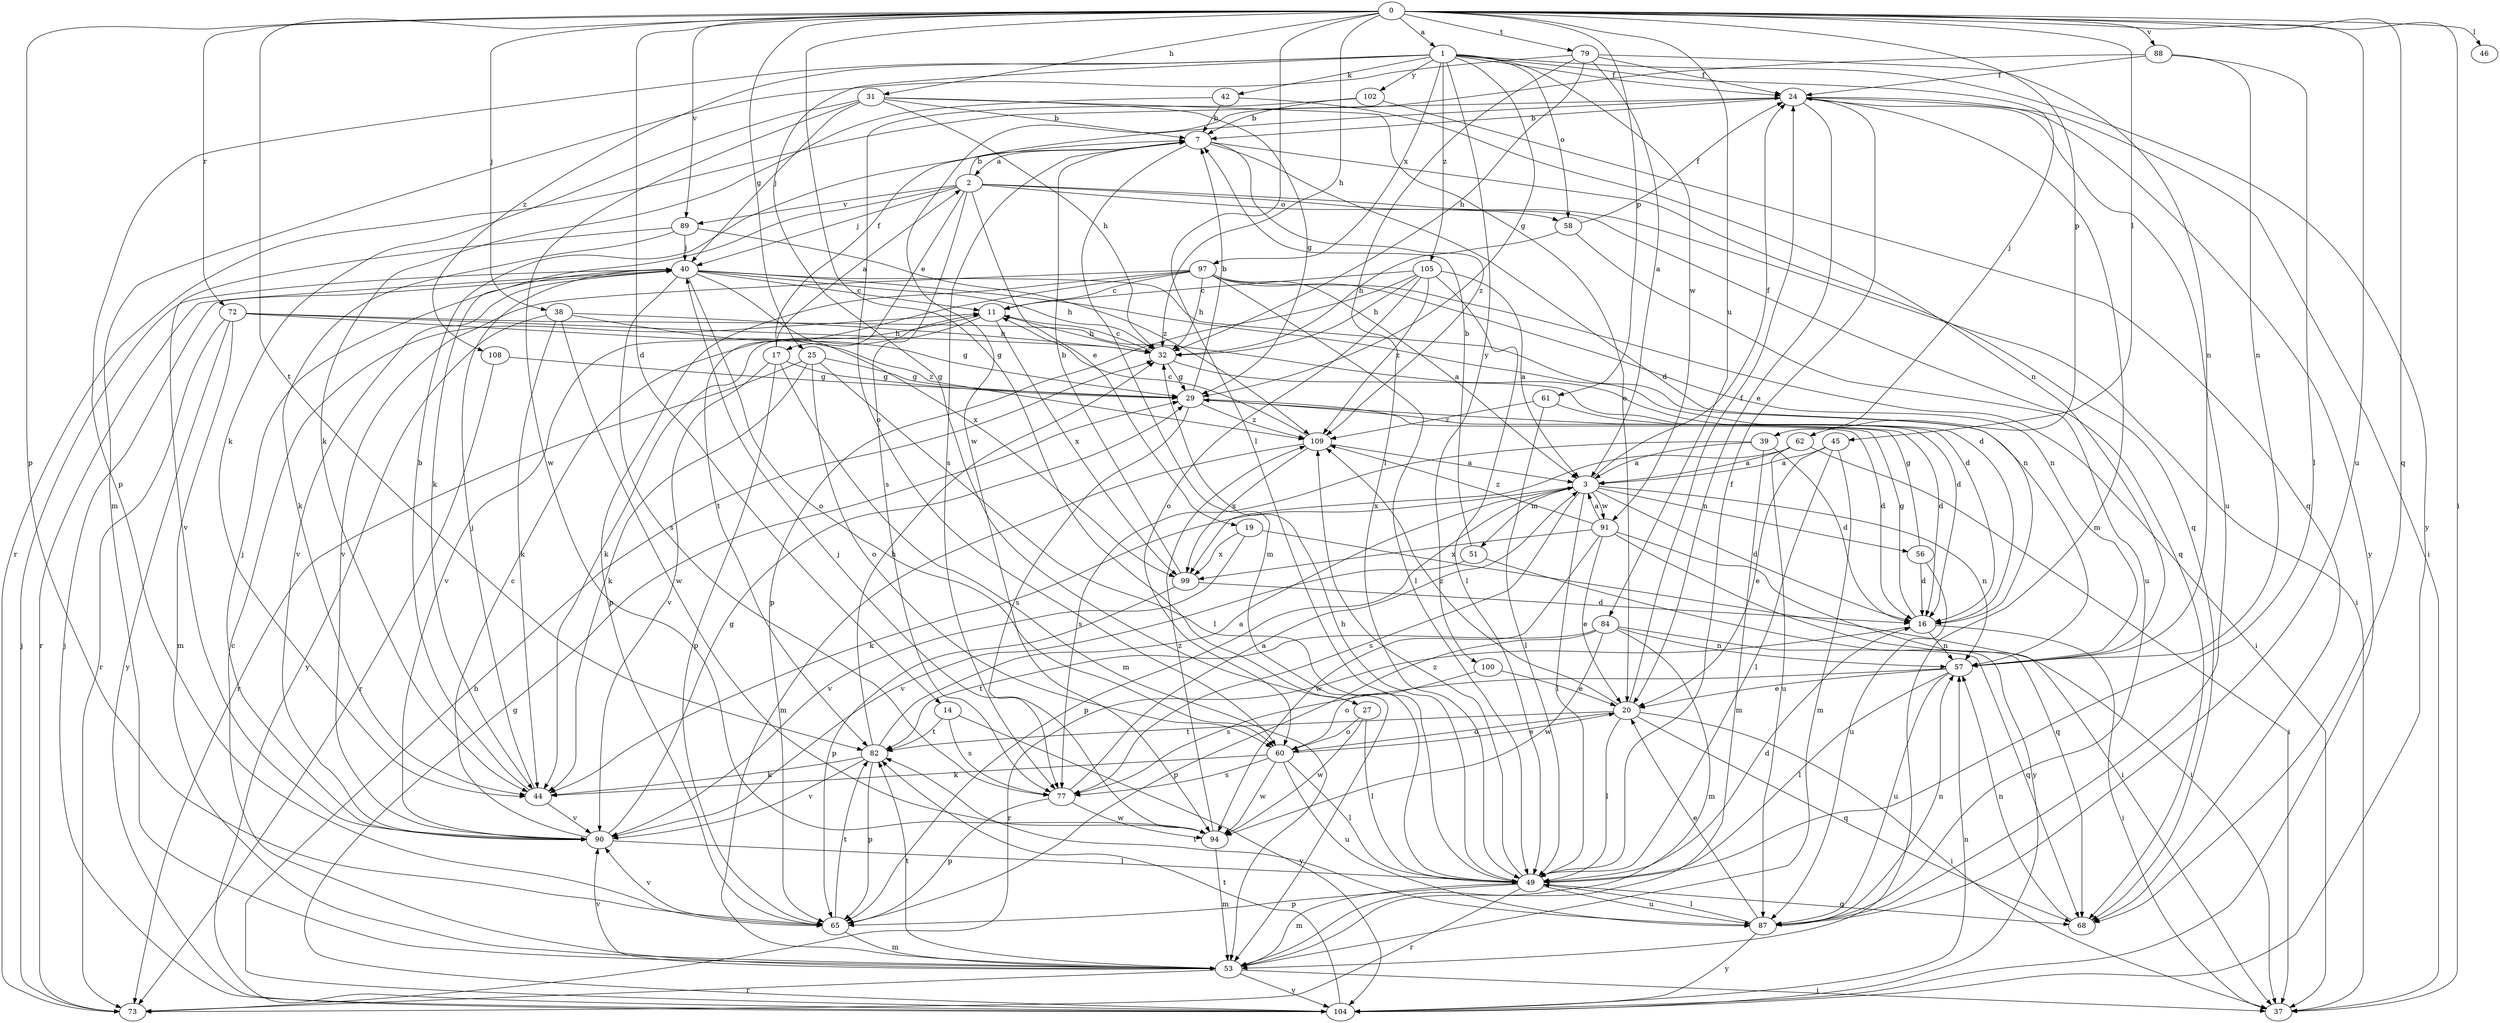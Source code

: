 strict digraph  {
0;
1;
2;
3;
7;
11;
14;
16;
17;
19;
20;
24;
25;
27;
29;
31;
32;
37;
38;
39;
40;
42;
44;
45;
46;
49;
51;
53;
56;
57;
58;
60;
61;
62;
65;
68;
72;
73;
77;
79;
82;
84;
87;
88;
89;
90;
91;
94;
97;
99;
100;
102;
104;
105;
108;
109;
0 -> 1  [label=a];
0 -> 14  [label=d];
0 -> 25  [label=g];
0 -> 27  [label=g];
0 -> 31  [label=h];
0 -> 32  [label=h];
0 -> 37  [label=i];
0 -> 38  [label=j];
0 -> 45  [label=l];
0 -> 46  [label=l];
0 -> 49  [label=l];
0 -> 61  [label=p];
0 -> 62  [label=p];
0 -> 65  [label=p];
0 -> 68  [label=q];
0 -> 72  [label=r];
0 -> 79  [label=t];
0 -> 82  [label=t];
0 -> 84  [label=u];
0 -> 87  [label=u];
0 -> 88  [label=v];
0 -> 89  [label=v];
1 -> 24  [label=f];
1 -> 27  [label=g];
1 -> 29  [label=g];
1 -> 39  [label=j];
1 -> 42  [label=k];
1 -> 58  [label=o];
1 -> 65  [label=p];
1 -> 91  [label=w];
1 -> 97  [label=x];
1 -> 100  [label=y];
1 -> 102  [label=y];
1 -> 104  [label=y];
1 -> 105  [label=z];
1 -> 108  [label=z];
2 -> 7  [label=b];
2 -> 17  [label=e];
2 -> 19  [label=e];
2 -> 37  [label=i];
2 -> 40  [label=j];
2 -> 44  [label=k];
2 -> 58  [label=o];
2 -> 68  [label=q];
2 -> 77  [label=s];
2 -> 89  [label=v];
3 -> 16  [label=d];
3 -> 24  [label=f];
3 -> 44  [label=k];
3 -> 49  [label=l];
3 -> 51  [label=m];
3 -> 56  [label=n];
3 -> 57  [label=n];
3 -> 65  [label=p];
3 -> 77  [label=s];
3 -> 91  [label=w];
7 -> 2  [label=a];
7 -> 16  [label=d];
7 -> 53  [label=m];
7 -> 68  [label=q];
7 -> 77  [label=s];
7 -> 109  [label=z];
11 -> 32  [label=h];
11 -> 44  [label=k];
11 -> 90  [label=v];
11 -> 99  [label=x];
14 -> 77  [label=s];
14 -> 82  [label=t];
14 -> 104  [label=y];
16 -> 29  [label=g];
16 -> 37  [label=i];
16 -> 57  [label=n];
16 -> 73  [label=r];
17 -> 2  [label=a];
17 -> 24  [label=f];
17 -> 29  [label=g];
17 -> 53  [label=m];
17 -> 65  [label=p];
17 -> 90  [label=v];
19 -> 37  [label=i];
19 -> 90  [label=v];
19 -> 99  [label=x];
20 -> 24  [label=f];
20 -> 37  [label=i];
20 -> 49  [label=l];
20 -> 60  [label=o];
20 -> 68  [label=q];
20 -> 82  [label=t];
20 -> 109  [label=z];
24 -> 7  [label=b];
24 -> 20  [label=e];
24 -> 37  [label=i];
24 -> 53  [label=m];
24 -> 73  [label=r];
24 -> 87  [label=u];
24 -> 104  [label=y];
25 -> 29  [label=g];
25 -> 44  [label=k];
25 -> 49  [label=l];
25 -> 60  [label=o];
25 -> 73  [label=r];
27 -> 49  [label=l];
27 -> 60  [label=o];
27 -> 94  [label=w];
29 -> 7  [label=b];
29 -> 16  [label=d];
29 -> 77  [label=s];
29 -> 109  [label=z];
31 -> 7  [label=b];
31 -> 20  [label=e];
31 -> 29  [label=g];
31 -> 32  [label=h];
31 -> 40  [label=j];
31 -> 44  [label=k];
31 -> 94  [label=w];
32 -> 11  [label=c];
32 -> 16  [label=d];
32 -> 29  [label=g];
38 -> 29  [label=g];
38 -> 32  [label=h];
38 -> 44  [label=k];
38 -> 94  [label=w];
38 -> 104  [label=y];
39 -> 3  [label=a];
39 -> 16  [label=d];
39 -> 53  [label=m];
39 -> 77  [label=s];
40 -> 11  [label=c];
40 -> 16  [label=d];
40 -> 32  [label=h];
40 -> 57  [label=n];
40 -> 60  [label=o];
40 -> 73  [label=r];
40 -> 77  [label=s];
40 -> 90  [label=v];
40 -> 99  [label=x];
42 -> 7  [label=b];
42 -> 44  [label=k];
42 -> 57  [label=n];
44 -> 7  [label=b];
44 -> 40  [label=j];
44 -> 90  [label=v];
45 -> 3  [label=a];
45 -> 20  [label=e];
45 -> 49  [label=l];
45 -> 53  [label=m];
49 -> 16  [label=d];
49 -> 24  [label=f];
49 -> 32  [label=h];
49 -> 53  [label=m];
49 -> 65  [label=p];
49 -> 68  [label=q];
49 -> 73  [label=r];
49 -> 87  [label=u];
49 -> 109  [label=z];
51 -> 7  [label=b];
51 -> 90  [label=v];
51 -> 104  [label=y];
53 -> 11  [label=c];
53 -> 37  [label=i];
53 -> 73  [label=r];
53 -> 82  [label=t];
53 -> 90  [label=v];
53 -> 104  [label=y];
56 -> 16  [label=d];
56 -> 29  [label=g];
56 -> 87  [label=u];
57 -> 20  [label=e];
57 -> 49  [label=l];
57 -> 77  [label=s];
57 -> 87  [label=u];
58 -> 24  [label=f];
58 -> 32  [label=h];
58 -> 87  [label=u];
60 -> 20  [label=e];
60 -> 44  [label=k];
60 -> 49  [label=l];
60 -> 77  [label=s];
60 -> 87  [label=u];
60 -> 94  [label=w];
61 -> 16  [label=d];
61 -> 49  [label=l];
61 -> 109  [label=z];
62 -> 3  [label=a];
62 -> 37  [label=i];
62 -> 87  [label=u];
62 -> 99  [label=x];
65 -> 53  [label=m];
65 -> 82  [label=t];
65 -> 90  [label=v];
68 -> 57  [label=n];
72 -> 16  [label=d];
72 -> 32  [label=h];
72 -> 53  [label=m];
72 -> 73  [label=r];
72 -> 104  [label=y];
72 -> 109  [label=z];
73 -> 40  [label=j];
77 -> 3  [label=a];
77 -> 65  [label=p];
77 -> 94  [label=w];
79 -> 3  [label=a];
79 -> 24  [label=f];
79 -> 32  [label=h];
79 -> 49  [label=l];
79 -> 53  [label=m];
79 -> 57  [label=n];
82 -> 3  [label=a];
82 -> 32  [label=h];
82 -> 44  [label=k];
82 -> 65  [label=p];
82 -> 90  [label=v];
84 -> 53  [label=m];
84 -> 57  [label=n];
84 -> 65  [label=p];
84 -> 68  [label=q];
84 -> 82  [label=t];
84 -> 94  [label=w];
87 -> 20  [label=e];
87 -> 49  [label=l];
87 -> 57  [label=n];
87 -> 82  [label=t];
87 -> 104  [label=y];
88 -> 24  [label=f];
88 -> 49  [label=l];
88 -> 57  [label=n];
88 -> 94  [label=w];
89 -> 40  [label=j];
89 -> 44  [label=k];
89 -> 90  [label=v];
89 -> 109  [label=z];
90 -> 11  [label=c];
90 -> 29  [label=g];
90 -> 40  [label=j];
90 -> 49  [label=l];
91 -> 3  [label=a];
91 -> 20  [label=e];
91 -> 37  [label=i];
91 -> 68  [label=q];
91 -> 94  [label=w];
91 -> 99  [label=x];
91 -> 109  [label=z];
94 -> 40  [label=j];
94 -> 53  [label=m];
94 -> 109  [label=z];
97 -> 3  [label=a];
97 -> 11  [label=c];
97 -> 32  [label=h];
97 -> 37  [label=i];
97 -> 49  [label=l];
97 -> 57  [label=n];
97 -> 65  [label=p];
97 -> 82  [label=t];
97 -> 90  [label=v];
99 -> 7  [label=b];
99 -> 16  [label=d];
99 -> 65  [label=p];
100 -> 20  [label=e];
100 -> 60  [label=o];
102 -> 7  [label=b];
102 -> 60  [label=o];
102 -> 68  [label=q];
104 -> 29  [label=g];
104 -> 32  [label=h];
104 -> 40  [label=j];
104 -> 57  [label=n];
104 -> 82  [label=t];
105 -> 3  [label=a];
105 -> 11  [label=c];
105 -> 32  [label=h];
105 -> 49  [label=l];
105 -> 60  [label=o];
105 -> 65  [label=p];
105 -> 109  [label=z];
108 -> 29  [label=g];
108 -> 73  [label=r];
109 -> 3  [label=a];
109 -> 11  [label=c];
109 -> 53  [label=m];
109 -> 99  [label=x];
}
